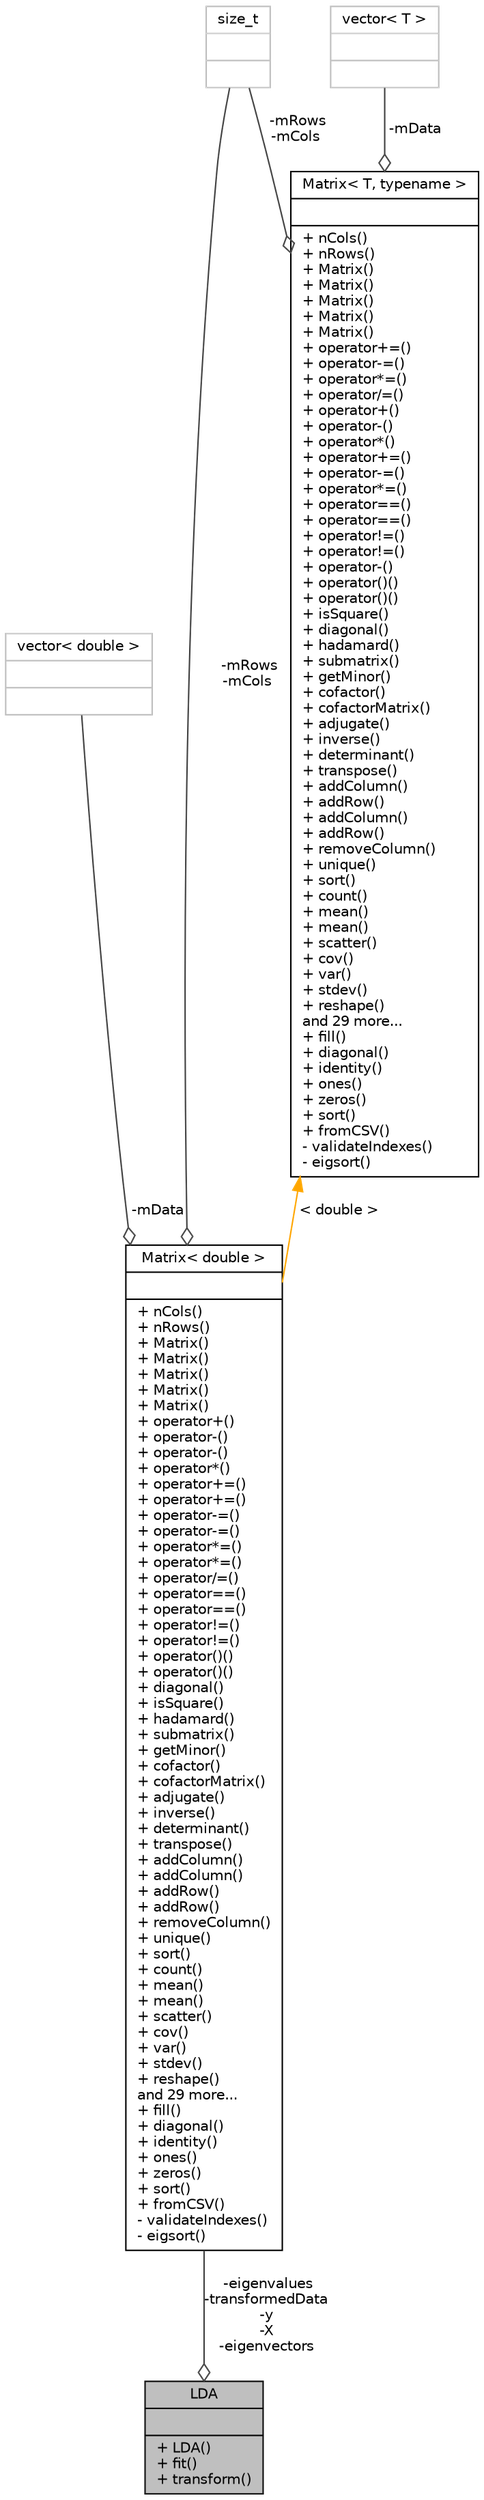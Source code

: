 digraph "LDA"
{
  bgcolor="transparent";
  edge [fontname="Helvetica",fontsize="10",labelfontname="Helvetica",labelfontsize="10"];
  node [fontname="Helvetica",fontsize="10",shape=record];
  Node1 [label="{LDA\n||+ LDA()\l+ fit()\l+ transform()\l}",height=0.2,width=0.4,color="black", fillcolor="grey75", style="filled", fontcolor="black"];
  Node2 -> Node1 [color="grey25",fontsize="10",style="solid",label=" -eigenvalues\n-transformedData\n-y\n-X\n-eigenvectors" ,arrowhead="odiamond",fontname="Helvetica"];
  Node2 [label="{Matrix\< double \>\n||+ nCols()\l+ nRows()\l+ Matrix()\l+ Matrix()\l+ Matrix()\l+ Matrix()\l+ Matrix()\l+ operator+()\l+ operator-()\l+ operator-()\l+ operator*()\l+ operator+=()\l+ operator+=()\l+ operator-=()\l+ operator-=()\l+ operator*=()\l+ operator*=()\l+ operator/=()\l+ operator==()\l+ operator==()\l+ operator!=()\l+ operator!=()\l+ operator()()\l+ operator()()\l+ diagonal()\l+ isSquare()\l+ hadamard()\l+ submatrix()\l+ getMinor()\l+ cofactor()\l+ cofactorMatrix()\l+ adjugate()\l+ inverse()\l+ determinant()\l+ transpose()\l+ addColumn()\l+ addColumn()\l+ addRow()\l+ addRow()\l+ removeColumn()\l+ unique()\l+ sort()\l+ count()\l+ mean()\l+ mean()\l+ scatter()\l+ cov()\l+ var()\l+ stdev()\l+ reshape()\land 29 more...\l+ fill()\l+ diagonal()\l+ identity()\l+ ones()\l+ zeros()\l+ sort()\l+ fromCSV()\l- validateIndexes()\l- eigsort()\l}",height=0.2,width=0.4,color="black",URL="$classMatrix.html"];
  Node3 -> Node2 [color="grey25",fontsize="10",style="solid",label=" -mData" ,arrowhead="odiamond",fontname="Helvetica"];
  Node3 [label="{vector\< double \>\n||}",height=0.2,width=0.4,color="grey75"];
  Node4 -> Node2 [color="grey25",fontsize="10",style="solid",label=" -mRows\n-mCols" ,arrowhead="odiamond",fontname="Helvetica"];
  Node4 [label="{size_t\n||}",height=0.2,width=0.4,color="grey75"];
  Node5 -> Node2 [dir="back",color="orange",fontsize="10",style="solid",label=" \< double \>" ,fontname="Helvetica"];
  Node5 [label="{Matrix\< T, typename \>\n||+ nCols()\l+ nRows()\l+ Matrix()\l+ Matrix()\l+ Matrix()\l+ Matrix()\l+ Matrix()\l+ operator+=()\l+ operator-=()\l+ operator*=()\l+ operator/=()\l+ operator+()\l+ operator-()\l+ operator*()\l+ operator+=()\l+ operator-=()\l+ operator*=()\l+ operator==()\l+ operator==()\l+ operator!=()\l+ operator!=()\l+ operator-()\l+ operator()()\l+ operator()()\l+ isSquare()\l+ diagonal()\l+ hadamard()\l+ submatrix()\l+ getMinor()\l+ cofactor()\l+ cofactorMatrix()\l+ adjugate()\l+ inverse()\l+ determinant()\l+ transpose()\l+ addColumn()\l+ addRow()\l+ addColumn()\l+ addRow()\l+ removeColumn()\l+ unique()\l+ sort()\l+ count()\l+ mean()\l+ mean()\l+ scatter()\l+ cov()\l+ var()\l+ stdev()\l+ reshape()\land 29 more...\l+ fill()\l+ diagonal()\l+ identity()\l+ ones()\l+ zeros()\l+ sort()\l+ fromCSV()\l- validateIndexes()\l- eigsort()\l}",height=0.2,width=0.4,color="black",URL="$classMatrix.html",tooltip="Matrix implementation, with a series of linear algebra functions. "];
  Node4 -> Node5 [color="grey25",fontsize="10",style="solid",label=" -mRows\n-mCols" ,arrowhead="odiamond",fontname="Helvetica"];
  Node6 -> Node5 [color="grey25",fontsize="10",style="solid",label=" -mData" ,arrowhead="odiamond",fontname="Helvetica"];
  Node6 [label="{vector\< T \>\n||}",height=0.2,width=0.4,color="grey75"];
}
